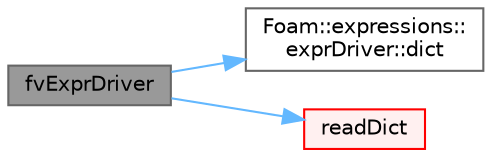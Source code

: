 digraph "fvExprDriver"
{
 // LATEX_PDF_SIZE
  bgcolor="transparent";
  edge [fontname=Helvetica,fontsize=10,labelfontname=Helvetica,labelfontsize=10];
  node [fontname=Helvetica,fontsize=10,shape=box,height=0.2,width=0.4];
  rankdir="LR";
  Node1 [id="Node000001",label="fvExprDriver",height=0.2,width=0.4,color="gray40", fillcolor="grey60", style="filled", fontcolor="black",tooltip=" "];
  Node1 -> Node2 [id="edge1_Node000001_Node000002",color="steelblue1",style="solid",tooltip=" "];
  Node2 [id="Node000002",label="Foam::expressions::\lexprDriver::dict",height=0.2,width=0.4,color="grey40", fillcolor="white", style="filled",URL="$classFoam_1_1expressions_1_1exprDriver.html#acd785f4ea373f46742aefadc813e17ed",tooltip=" "];
  Node1 -> Node3 [id="edge2_Node000001_Node000003",color="steelblue1",style="solid",tooltip=" "];
  Node3 [id="Node000003",label="readDict",height=0.2,width=0.4,color="red", fillcolor="#FFF0F0", style="filled",URL="$classFoam_1_1expressions_1_1fvExprDriver.html#a7cdff22ed18f729b1b397a729148aac3",tooltip=" "];
}
